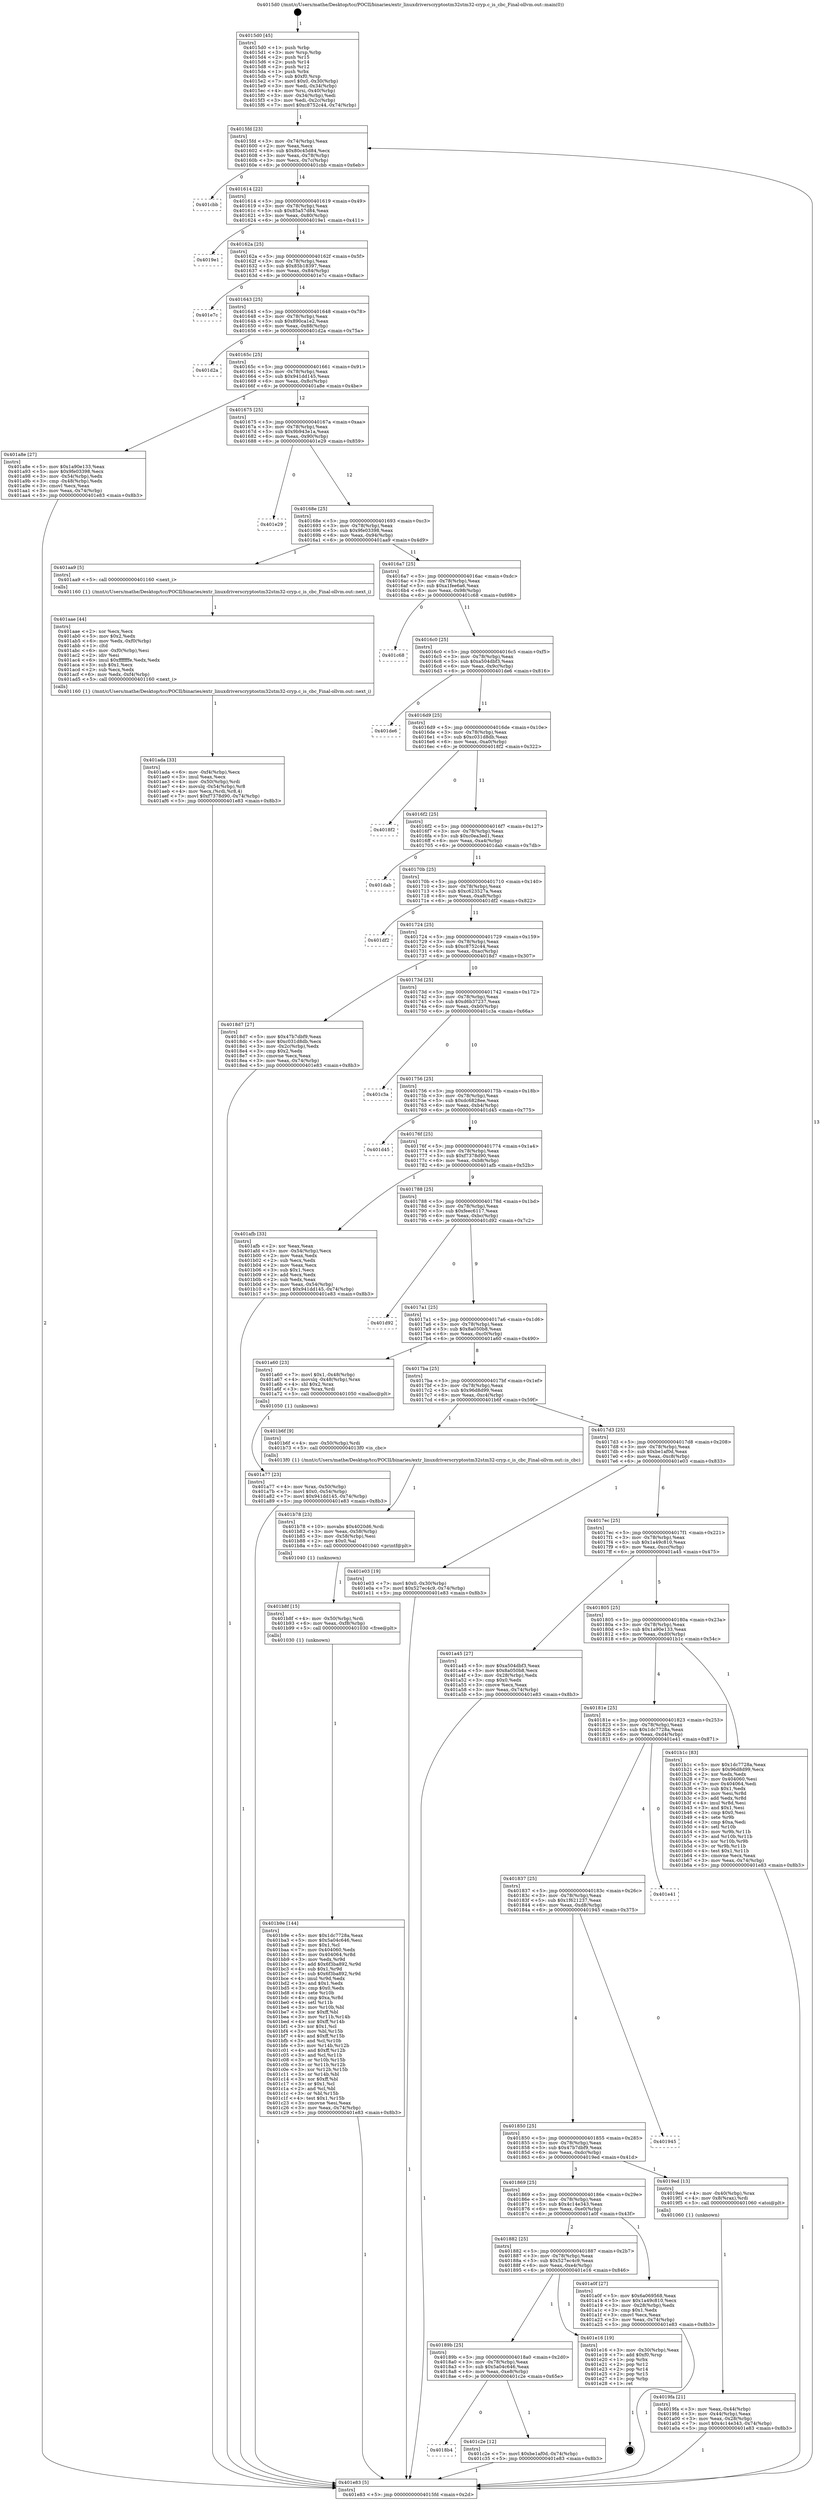 digraph "0x4015d0" {
  label = "0x4015d0 (/mnt/c/Users/mathe/Desktop/tcc/POCII/binaries/extr_linuxdriverscryptostm32stm32-cryp.c_is_cbc_Final-ollvm.out::main(0))"
  labelloc = "t"
  node[shape=record]

  Entry [label="",width=0.3,height=0.3,shape=circle,fillcolor=black,style=filled]
  "0x4015fd" [label="{
     0x4015fd [23]\l
     | [instrs]\l
     &nbsp;&nbsp;0x4015fd \<+3\>: mov -0x74(%rbp),%eax\l
     &nbsp;&nbsp;0x401600 \<+2\>: mov %eax,%ecx\l
     &nbsp;&nbsp;0x401602 \<+6\>: sub $0x80c45d84,%ecx\l
     &nbsp;&nbsp;0x401608 \<+3\>: mov %eax,-0x78(%rbp)\l
     &nbsp;&nbsp;0x40160b \<+3\>: mov %ecx,-0x7c(%rbp)\l
     &nbsp;&nbsp;0x40160e \<+6\>: je 0000000000401cbb \<main+0x6eb\>\l
  }"]
  "0x401cbb" [label="{
     0x401cbb\l
  }", style=dashed]
  "0x401614" [label="{
     0x401614 [22]\l
     | [instrs]\l
     &nbsp;&nbsp;0x401614 \<+5\>: jmp 0000000000401619 \<main+0x49\>\l
     &nbsp;&nbsp;0x401619 \<+3\>: mov -0x78(%rbp),%eax\l
     &nbsp;&nbsp;0x40161c \<+5\>: sub $0x85a57d84,%eax\l
     &nbsp;&nbsp;0x401621 \<+3\>: mov %eax,-0x80(%rbp)\l
     &nbsp;&nbsp;0x401624 \<+6\>: je 00000000004019e1 \<main+0x411\>\l
  }"]
  Exit [label="",width=0.3,height=0.3,shape=circle,fillcolor=black,style=filled,peripheries=2]
  "0x4019e1" [label="{
     0x4019e1\l
  }", style=dashed]
  "0x40162a" [label="{
     0x40162a [25]\l
     | [instrs]\l
     &nbsp;&nbsp;0x40162a \<+5\>: jmp 000000000040162f \<main+0x5f\>\l
     &nbsp;&nbsp;0x40162f \<+3\>: mov -0x78(%rbp),%eax\l
     &nbsp;&nbsp;0x401632 \<+5\>: sub $0x85b18397,%eax\l
     &nbsp;&nbsp;0x401637 \<+6\>: mov %eax,-0x84(%rbp)\l
     &nbsp;&nbsp;0x40163d \<+6\>: je 0000000000401e7c \<main+0x8ac\>\l
  }"]
  "0x4018b4" [label="{
     0x4018b4\l
  }", style=dashed]
  "0x401e7c" [label="{
     0x401e7c\l
  }", style=dashed]
  "0x401643" [label="{
     0x401643 [25]\l
     | [instrs]\l
     &nbsp;&nbsp;0x401643 \<+5\>: jmp 0000000000401648 \<main+0x78\>\l
     &nbsp;&nbsp;0x401648 \<+3\>: mov -0x78(%rbp),%eax\l
     &nbsp;&nbsp;0x40164b \<+5\>: sub $0x890ca1e2,%eax\l
     &nbsp;&nbsp;0x401650 \<+6\>: mov %eax,-0x88(%rbp)\l
     &nbsp;&nbsp;0x401656 \<+6\>: je 0000000000401d2a \<main+0x75a\>\l
  }"]
  "0x401c2e" [label="{
     0x401c2e [12]\l
     | [instrs]\l
     &nbsp;&nbsp;0x401c2e \<+7\>: movl $0xbe1af0d,-0x74(%rbp)\l
     &nbsp;&nbsp;0x401c35 \<+5\>: jmp 0000000000401e83 \<main+0x8b3\>\l
  }"]
  "0x401d2a" [label="{
     0x401d2a\l
  }", style=dashed]
  "0x40165c" [label="{
     0x40165c [25]\l
     | [instrs]\l
     &nbsp;&nbsp;0x40165c \<+5\>: jmp 0000000000401661 \<main+0x91\>\l
     &nbsp;&nbsp;0x401661 \<+3\>: mov -0x78(%rbp),%eax\l
     &nbsp;&nbsp;0x401664 \<+5\>: sub $0x941dd145,%eax\l
     &nbsp;&nbsp;0x401669 \<+6\>: mov %eax,-0x8c(%rbp)\l
     &nbsp;&nbsp;0x40166f \<+6\>: je 0000000000401a8e \<main+0x4be\>\l
  }"]
  "0x40189b" [label="{
     0x40189b [25]\l
     | [instrs]\l
     &nbsp;&nbsp;0x40189b \<+5\>: jmp 00000000004018a0 \<main+0x2d0\>\l
     &nbsp;&nbsp;0x4018a0 \<+3\>: mov -0x78(%rbp),%eax\l
     &nbsp;&nbsp;0x4018a3 \<+5\>: sub $0x5a04c646,%eax\l
     &nbsp;&nbsp;0x4018a8 \<+6\>: mov %eax,-0xe8(%rbp)\l
     &nbsp;&nbsp;0x4018ae \<+6\>: je 0000000000401c2e \<main+0x65e\>\l
  }"]
  "0x401a8e" [label="{
     0x401a8e [27]\l
     | [instrs]\l
     &nbsp;&nbsp;0x401a8e \<+5\>: mov $0x1a90e133,%eax\l
     &nbsp;&nbsp;0x401a93 \<+5\>: mov $0x9fe03398,%ecx\l
     &nbsp;&nbsp;0x401a98 \<+3\>: mov -0x54(%rbp),%edx\l
     &nbsp;&nbsp;0x401a9b \<+3\>: cmp -0x48(%rbp),%edx\l
     &nbsp;&nbsp;0x401a9e \<+3\>: cmovl %ecx,%eax\l
     &nbsp;&nbsp;0x401aa1 \<+3\>: mov %eax,-0x74(%rbp)\l
     &nbsp;&nbsp;0x401aa4 \<+5\>: jmp 0000000000401e83 \<main+0x8b3\>\l
  }"]
  "0x401675" [label="{
     0x401675 [25]\l
     | [instrs]\l
     &nbsp;&nbsp;0x401675 \<+5\>: jmp 000000000040167a \<main+0xaa\>\l
     &nbsp;&nbsp;0x40167a \<+3\>: mov -0x78(%rbp),%eax\l
     &nbsp;&nbsp;0x40167d \<+5\>: sub $0x9b943e1a,%eax\l
     &nbsp;&nbsp;0x401682 \<+6\>: mov %eax,-0x90(%rbp)\l
     &nbsp;&nbsp;0x401688 \<+6\>: je 0000000000401e29 \<main+0x859\>\l
  }"]
  "0x401e16" [label="{
     0x401e16 [19]\l
     | [instrs]\l
     &nbsp;&nbsp;0x401e16 \<+3\>: mov -0x30(%rbp),%eax\l
     &nbsp;&nbsp;0x401e19 \<+7\>: add $0xf0,%rsp\l
     &nbsp;&nbsp;0x401e20 \<+1\>: pop %rbx\l
     &nbsp;&nbsp;0x401e21 \<+2\>: pop %r12\l
     &nbsp;&nbsp;0x401e23 \<+2\>: pop %r14\l
     &nbsp;&nbsp;0x401e25 \<+2\>: pop %r15\l
     &nbsp;&nbsp;0x401e27 \<+1\>: pop %rbp\l
     &nbsp;&nbsp;0x401e28 \<+1\>: ret\l
  }"]
  "0x401e29" [label="{
     0x401e29\l
  }", style=dashed]
  "0x40168e" [label="{
     0x40168e [25]\l
     | [instrs]\l
     &nbsp;&nbsp;0x40168e \<+5\>: jmp 0000000000401693 \<main+0xc3\>\l
     &nbsp;&nbsp;0x401693 \<+3\>: mov -0x78(%rbp),%eax\l
     &nbsp;&nbsp;0x401696 \<+5\>: sub $0x9fe03398,%eax\l
     &nbsp;&nbsp;0x40169b \<+6\>: mov %eax,-0x94(%rbp)\l
     &nbsp;&nbsp;0x4016a1 \<+6\>: je 0000000000401aa9 \<main+0x4d9\>\l
  }"]
  "0x401b9e" [label="{
     0x401b9e [144]\l
     | [instrs]\l
     &nbsp;&nbsp;0x401b9e \<+5\>: mov $0x1dc7728a,%eax\l
     &nbsp;&nbsp;0x401ba3 \<+5\>: mov $0x5a04c646,%esi\l
     &nbsp;&nbsp;0x401ba8 \<+2\>: mov $0x1,%cl\l
     &nbsp;&nbsp;0x401baa \<+7\>: mov 0x404060,%edx\l
     &nbsp;&nbsp;0x401bb1 \<+8\>: mov 0x404064,%r8d\l
     &nbsp;&nbsp;0x401bb9 \<+3\>: mov %edx,%r9d\l
     &nbsp;&nbsp;0x401bbc \<+7\>: add $0x6f3ba892,%r9d\l
     &nbsp;&nbsp;0x401bc3 \<+4\>: sub $0x1,%r9d\l
     &nbsp;&nbsp;0x401bc7 \<+7\>: sub $0x6f3ba892,%r9d\l
     &nbsp;&nbsp;0x401bce \<+4\>: imul %r9d,%edx\l
     &nbsp;&nbsp;0x401bd2 \<+3\>: and $0x1,%edx\l
     &nbsp;&nbsp;0x401bd5 \<+3\>: cmp $0x0,%edx\l
     &nbsp;&nbsp;0x401bd8 \<+4\>: sete %r10b\l
     &nbsp;&nbsp;0x401bdc \<+4\>: cmp $0xa,%r8d\l
     &nbsp;&nbsp;0x401be0 \<+4\>: setl %r11b\l
     &nbsp;&nbsp;0x401be4 \<+3\>: mov %r10b,%bl\l
     &nbsp;&nbsp;0x401be7 \<+3\>: xor $0xff,%bl\l
     &nbsp;&nbsp;0x401bea \<+3\>: mov %r11b,%r14b\l
     &nbsp;&nbsp;0x401bed \<+4\>: xor $0xff,%r14b\l
     &nbsp;&nbsp;0x401bf1 \<+3\>: xor $0x1,%cl\l
     &nbsp;&nbsp;0x401bf4 \<+3\>: mov %bl,%r15b\l
     &nbsp;&nbsp;0x401bf7 \<+4\>: and $0xff,%r15b\l
     &nbsp;&nbsp;0x401bfb \<+3\>: and %cl,%r10b\l
     &nbsp;&nbsp;0x401bfe \<+3\>: mov %r14b,%r12b\l
     &nbsp;&nbsp;0x401c01 \<+4\>: and $0xff,%r12b\l
     &nbsp;&nbsp;0x401c05 \<+3\>: and %cl,%r11b\l
     &nbsp;&nbsp;0x401c08 \<+3\>: or %r10b,%r15b\l
     &nbsp;&nbsp;0x401c0b \<+3\>: or %r11b,%r12b\l
     &nbsp;&nbsp;0x401c0e \<+3\>: xor %r12b,%r15b\l
     &nbsp;&nbsp;0x401c11 \<+3\>: or %r14b,%bl\l
     &nbsp;&nbsp;0x401c14 \<+3\>: xor $0xff,%bl\l
     &nbsp;&nbsp;0x401c17 \<+3\>: or $0x1,%cl\l
     &nbsp;&nbsp;0x401c1a \<+2\>: and %cl,%bl\l
     &nbsp;&nbsp;0x401c1c \<+3\>: or %bl,%r15b\l
     &nbsp;&nbsp;0x401c1f \<+4\>: test $0x1,%r15b\l
     &nbsp;&nbsp;0x401c23 \<+3\>: cmovne %esi,%eax\l
     &nbsp;&nbsp;0x401c26 \<+3\>: mov %eax,-0x74(%rbp)\l
     &nbsp;&nbsp;0x401c29 \<+5\>: jmp 0000000000401e83 \<main+0x8b3\>\l
  }"]
  "0x401aa9" [label="{
     0x401aa9 [5]\l
     | [instrs]\l
     &nbsp;&nbsp;0x401aa9 \<+5\>: call 0000000000401160 \<next_i\>\l
     | [calls]\l
     &nbsp;&nbsp;0x401160 \{1\} (/mnt/c/Users/mathe/Desktop/tcc/POCII/binaries/extr_linuxdriverscryptostm32stm32-cryp.c_is_cbc_Final-ollvm.out::next_i)\l
  }"]
  "0x4016a7" [label="{
     0x4016a7 [25]\l
     | [instrs]\l
     &nbsp;&nbsp;0x4016a7 \<+5\>: jmp 00000000004016ac \<main+0xdc\>\l
     &nbsp;&nbsp;0x4016ac \<+3\>: mov -0x78(%rbp),%eax\l
     &nbsp;&nbsp;0x4016af \<+5\>: sub $0xa1fee6a6,%eax\l
     &nbsp;&nbsp;0x4016b4 \<+6\>: mov %eax,-0x98(%rbp)\l
     &nbsp;&nbsp;0x4016ba \<+6\>: je 0000000000401c68 \<main+0x698\>\l
  }"]
  "0x401b8f" [label="{
     0x401b8f [15]\l
     | [instrs]\l
     &nbsp;&nbsp;0x401b8f \<+4\>: mov -0x50(%rbp),%rdi\l
     &nbsp;&nbsp;0x401b93 \<+6\>: mov %eax,-0xf8(%rbp)\l
     &nbsp;&nbsp;0x401b99 \<+5\>: call 0000000000401030 \<free@plt\>\l
     | [calls]\l
     &nbsp;&nbsp;0x401030 \{1\} (unknown)\l
  }"]
  "0x401c68" [label="{
     0x401c68\l
  }", style=dashed]
  "0x4016c0" [label="{
     0x4016c0 [25]\l
     | [instrs]\l
     &nbsp;&nbsp;0x4016c0 \<+5\>: jmp 00000000004016c5 \<main+0xf5\>\l
     &nbsp;&nbsp;0x4016c5 \<+3\>: mov -0x78(%rbp),%eax\l
     &nbsp;&nbsp;0x4016c8 \<+5\>: sub $0xa504dbf3,%eax\l
     &nbsp;&nbsp;0x4016cd \<+6\>: mov %eax,-0x9c(%rbp)\l
     &nbsp;&nbsp;0x4016d3 \<+6\>: je 0000000000401de6 \<main+0x816\>\l
  }"]
  "0x401b78" [label="{
     0x401b78 [23]\l
     | [instrs]\l
     &nbsp;&nbsp;0x401b78 \<+10\>: movabs $0x4020d6,%rdi\l
     &nbsp;&nbsp;0x401b82 \<+3\>: mov %eax,-0x58(%rbp)\l
     &nbsp;&nbsp;0x401b85 \<+3\>: mov -0x58(%rbp),%esi\l
     &nbsp;&nbsp;0x401b88 \<+2\>: mov $0x0,%al\l
     &nbsp;&nbsp;0x401b8a \<+5\>: call 0000000000401040 \<printf@plt\>\l
     | [calls]\l
     &nbsp;&nbsp;0x401040 \{1\} (unknown)\l
  }"]
  "0x401de6" [label="{
     0x401de6\l
  }", style=dashed]
  "0x4016d9" [label="{
     0x4016d9 [25]\l
     | [instrs]\l
     &nbsp;&nbsp;0x4016d9 \<+5\>: jmp 00000000004016de \<main+0x10e\>\l
     &nbsp;&nbsp;0x4016de \<+3\>: mov -0x78(%rbp),%eax\l
     &nbsp;&nbsp;0x4016e1 \<+5\>: sub $0xc031d8db,%eax\l
     &nbsp;&nbsp;0x4016e6 \<+6\>: mov %eax,-0xa0(%rbp)\l
     &nbsp;&nbsp;0x4016ec \<+6\>: je 00000000004018f2 \<main+0x322\>\l
  }"]
  "0x401ada" [label="{
     0x401ada [33]\l
     | [instrs]\l
     &nbsp;&nbsp;0x401ada \<+6\>: mov -0xf4(%rbp),%ecx\l
     &nbsp;&nbsp;0x401ae0 \<+3\>: imul %eax,%ecx\l
     &nbsp;&nbsp;0x401ae3 \<+4\>: mov -0x50(%rbp),%rdi\l
     &nbsp;&nbsp;0x401ae7 \<+4\>: movslq -0x54(%rbp),%r8\l
     &nbsp;&nbsp;0x401aeb \<+4\>: mov %ecx,(%rdi,%r8,4)\l
     &nbsp;&nbsp;0x401aef \<+7\>: movl $0xf7378d90,-0x74(%rbp)\l
     &nbsp;&nbsp;0x401af6 \<+5\>: jmp 0000000000401e83 \<main+0x8b3\>\l
  }"]
  "0x4018f2" [label="{
     0x4018f2\l
  }", style=dashed]
  "0x4016f2" [label="{
     0x4016f2 [25]\l
     | [instrs]\l
     &nbsp;&nbsp;0x4016f2 \<+5\>: jmp 00000000004016f7 \<main+0x127\>\l
     &nbsp;&nbsp;0x4016f7 \<+3\>: mov -0x78(%rbp),%eax\l
     &nbsp;&nbsp;0x4016fa \<+5\>: sub $0xc0ea3ed1,%eax\l
     &nbsp;&nbsp;0x4016ff \<+6\>: mov %eax,-0xa4(%rbp)\l
     &nbsp;&nbsp;0x401705 \<+6\>: je 0000000000401dab \<main+0x7db\>\l
  }"]
  "0x401aae" [label="{
     0x401aae [44]\l
     | [instrs]\l
     &nbsp;&nbsp;0x401aae \<+2\>: xor %ecx,%ecx\l
     &nbsp;&nbsp;0x401ab0 \<+5\>: mov $0x2,%edx\l
     &nbsp;&nbsp;0x401ab5 \<+6\>: mov %edx,-0xf0(%rbp)\l
     &nbsp;&nbsp;0x401abb \<+1\>: cltd\l
     &nbsp;&nbsp;0x401abc \<+6\>: mov -0xf0(%rbp),%esi\l
     &nbsp;&nbsp;0x401ac2 \<+2\>: idiv %esi\l
     &nbsp;&nbsp;0x401ac4 \<+6\>: imul $0xfffffffe,%edx,%edx\l
     &nbsp;&nbsp;0x401aca \<+3\>: sub $0x1,%ecx\l
     &nbsp;&nbsp;0x401acd \<+2\>: sub %ecx,%edx\l
     &nbsp;&nbsp;0x401acf \<+6\>: mov %edx,-0xf4(%rbp)\l
     &nbsp;&nbsp;0x401ad5 \<+5\>: call 0000000000401160 \<next_i\>\l
     | [calls]\l
     &nbsp;&nbsp;0x401160 \{1\} (/mnt/c/Users/mathe/Desktop/tcc/POCII/binaries/extr_linuxdriverscryptostm32stm32-cryp.c_is_cbc_Final-ollvm.out::next_i)\l
  }"]
  "0x401dab" [label="{
     0x401dab\l
  }", style=dashed]
  "0x40170b" [label="{
     0x40170b [25]\l
     | [instrs]\l
     &nbsp;&nbsp;0x40170b \<+5\>: jmp 0000000000401710 \<main+0x140\>\l
     &nbsp;&nbsp;0x401710 \<+3\>: mov -0x78(%rbp),%eax\l
     &nbsp;&nbsp;0x401713 \<+5\>: sub $0xc623527a,%eax\l
     &nbsp;&nbsp;0x401718 \<+6\>: mov %eax,-0xa8(%rbp)\l
     &nbsp;&nbsp;0x40171e \<+6\>: je 0000000000401df2 \<main+0x822\>\l
  }"]
  "0x401a77" [label="{
     0x401a77 [23]\l
     | [instrs]\l
     &nbsp;&nbsp;0x401a77 \<+4\>: mov %rax,-0x50(%rbp)\l
     &nbsp;&nbsp;0x401a7b \<+7\>: movl $0x0,-0x54(%rbp)\l
     &nbsp;&nbsp;0x401a82 \<+7\>: movl $0x941dd145,-0x74(%rbp)\l
     &nbsp;&nbsp;0x401a89 \<+5\>: jmp 0000000000401e83 \<main+0x8b3\>\l
  }"]
  "0x401df2" [label="{
     0x401df2\l
  }", style=dashed]
  "0x401724" [label="{
     0x401724 [25]\l
     | [instrs]\l
     &nbsp;&nbsp;0x401724 \<+5\>: jmp 0000000000401729 \<main+0x159\>\l
     &nbsp;&nbsp;0x401729 \<+3\>: mov -0x78(%rbp),%eax\l
     &nbsp;&nbsp;0x40172c \<+5\>: sub $0xc8752c44,%eax\l
     &nbsp;&nbsp;0x401731 \<+6\>: mov %eax,-0xac(%rbp)\l
     &nbsp;&nbsp;0x401737 \<+6\>: je 00000000004018d7 \<main+0x307\>\l
  }"]
  "0x401882" [label="{
     0x401882 [25]\l
     | [instrs]\l
     &nbsp;&nbsp;0x401882 \<+5\>: jmp 0000000000401887 \<main+0x2b7\>\l
     &nbsp;&nbsp;0x401887 \<+3\>: mov -0x78(%rbp),%eax\l
     &nbsp;&nbsp;0x40188a \<+5\>: sub $0x527ec4c9,%eax\l
     &nbsp;&nbsp;0x40188f \<+6\>: mov %eax,-0xe4(%rbp)\l
     &nbsp;&nbsp;0x401895 \<+6\>: je 0000000000401e16 \<main+0x846\>\l
  }"]
  "0x4018d7" [label="{
     0x4018d7 [27]\l
     | [instrs]\l
     &nbsp;&nbsp;0x4018d7 \<+5\>: mov $0x47b7dbf9,%eax\l
     &nbsp;&nbsp;0x4018dc \<+5\>: mov $0xc031d8db,%ecx\l
     &nbsp;&nbsp;0x4018e1 \<+3\>: mov -0x2c(%rbp),%edx\l
     &nbsp;&nbsp;0x4018e4 \<+3\>: cmp $0x2,%edx\l
     &nbsp;&nbsp;0x4018e7 \<+3\>: cmovne %ecx,%eax\l
     &nbsp;&nbsp;0x4018ea \<+3\>: mov %eax,-0x74(%rbp)\l
     &nbsp;&nbsp;0x4018ed \<+5\>: jmp 0000000000401e83 \<main+0x8b3\>\l
  }"]
  "0x40173d" [label="{
     0x40173d [25]\l
     | [instrs]\l
     &nbsp;&nbsp;0x40173d \<+5\>: jmp 0000000000401742 \<main+0x172\>\l
     &nbsp;&nbsp;0x401742 \<+3\>: mov -0x78(%rbp),%eax\l
     &nbsp;&nbsp;0x401745 \<+5\>: sub $0xd6b37237,%eax\l
     &nbsp;&nbsp;0x40174a \<+6\>: mov %eax,-0xb0(%rbp)\l
     &nbsp;&nbsp;0x401750 \<+6\>: je 0000000000401c3a \<main+0x66a\>\l
  }"]
  "0x401e83" [label="{
     0x401e83 [5]\l
     | [instrs]\l
     &nbsp;&nbsp;0x401e83 \<+5\>: jmp 00000000004015fd \<main+0x2d\>\l
  }"]
  "0x4015d0" [label="{
     0x4015d0 [45]\l
     | [instrs]\l
     &nbsp;&nbsp;0x4015d0 \<+1\>: push %rbp\l
     &nbsp;&nbsp;0x4015d1 \<+3\>: mov %rsp,%rbp\l
     &nbsp;&nbsp;0x4015d4 \<+2\>: push %r15\l
     &nbsp;&nbsp;0x4015d6 \<+2\>: push %r14\l
     &nbsp;&nbsp;0x4015d8 \<+2\>: push %r12\l
     &nbsp;&nbsp;0x4015da \<+1\>: push %rbx\l
     &nbsp;&nbsp;0x4015db \<+7\>: sub $0xf0,%rsp\l
     &nbsp;&nbsp;0x4015e2 \<+7\>: movl $0x0,-0x30(%rbp)\l
     &nbsp;&nbsp;0x4015e9 \<+3\>: mov %edi,-0x34(%rbp)\l
     &nbsp;&nbsp;0x4015ec \<+4\>: mov %rsi,-0x40(%rbp)\l
     &nbsp;&nbsp;0x4015f0 \<+3\>: mov -0x34(%rbp),%edi\l
     &nbsp;&nbsp;0x4015f3 \<+3\>: mov %edi,-0x2c(%rbp)\l
     &nbsp;&nbsp;0x4015f6 \<+7\>: movl $0xc8752c44,-0x74(%rbp)\l
  }"]
  "0x401a0f" [label="{
     0x401a0f [27]\l
     | [instrs]\l
     &nbsp;&nbsp;0x401a0f \<+5\>: mov $0x6a069568,%eax\l
     &nbsp;&nbsp;0x401a14 \<+5\>: mov $0x1a49c810,%ecx\l
     &nbsp;&nbsp;0x401a19 \<+3\>: mov -0x28(%rbp),%edx\l
     &nbsp;&nbsp;0x401a1c \<+3\>: cmp $0x1,%edx\l
     &nbsp;&nbsp;0x401a1f \<+3\>: cmovl %ecx,%eax\l
     &nbsp;&nbsp;0x401a22 \<+3\>: mov %eax,-0x74(%rbp)\l
     &nbsp;&nbsp;0x401a25 \<+5\>: jmp 0000000000401e83 \<main+0x8b3\>\l
  }"]
  "0x401c3a" [label="{
     0x401c3a\l
  }", style=dashed]
  "0x401756" [label="{
     0x401756 [25]\l
     | [instrs]\l
     &nbsp;&nbsp;0x401756 \<+5\>: jmp 000000000040175b \<main+0x18b\>\l
     &nbsp;&nbsp;0x40175b \<+3\>: mov -0x78(%rbp),%eax\l
     &nbsp;&nbsp;0x40175e \<+5\>: sub $0xdc6828ee,%eax\l
     &nbsp;&nbsp;0x401763 \<+6\>: mov %eax,-0xb4(%rbp)\l
     &nbsp;&nbsp;0x401769 \<+6\>: je 0000000000401d45 \<main+0x775\>\l
  }"]
  "0x4019fa" [label="{
     0x4019fa [21]\l
     | [instrs]\l
     &nbsp;&nbsp;0x4019fa \<+3\>: mov %eax,-0x44(%rbp)\l
     &nbsp;&nbsp;0x4019fd \<+3\>: mov -0x44(%rbp),%eax\l
     &nbsp;&nbsp;0x401a00 \<+3\>: mov %eax,-0x28(%rbp)\l
     &nbsp;&nbsp;0x401a03 \<+7\>: movl $0x4c14e343,-0x74(%rbp)\l
     &nbsp;&nbsp;0x401a0a \<+5\>: jmp 0000000000401e83 \<main+0x8b3\>\l
  }"]
  "0x401d45" [label="{
     0x401d45\l
  }", style=dashed]
  "0x40176f" [label="{
     0x40176f [25]\l
     | [instrs]\l
     &nbsp;&nbsp;0x40176f \<+5\>: jmp 0000000000401774 \<main+0x1a4\>\l
     &nbsp;&nbsp;0x401774 \<+3\>: mov -0x78(%rbp),%eax\l
     &nbsp;&nbsp;0x401777 \<+5\>: sub $0xf7378d90,%eax\l
     &nbsp;&nbsp;0x40177c \<+6\>: mov %eax,-0xb8(%rbp)\l
     &nbsp;&nbsp;0x401782 \<+6\>: je 0000000000401afb \<main+0x52b\>\l
  }"]
  "0x401869" [label="{
     0x401869 [25]\l
     | [instrs]\l
     &nbsp;&nbsp;0x401869 \<+5\>: jmp 000000000040186e \<main+0x29e\>\l
     &nbsp;&nbsp;0x40186e \<+3\>: mov -0x78(%rbp),%eax\l
     &nbsp;&nbsp;0x401871 \<+5\>: sub $0x4c14e343,%eax\l
     &nbsp;&nbsp;0x401876 \<+6\>: mov %eax,-0xe0(%rbp)\l
     &nbsp;&nbsp;0x40187c \<+6\>: je 0000000000401a0f \<main+0x43f\>\l
  }"]
  "0x401afb" [label="{
     0x401afb [33]\l
     | [instrs]\l
     &nbsp;&nbsp;0x401afb \<+2\>: xor %eax,%eax\l
     &nbsp;&nbsp;0x401afd \<+3\>: mov -0x54(%rbp),%ecx\l
     &nbsp;&nbsp;0x401b00 \<+2\>: mov %eax,%edx\l
     &nbsp;&nbsp;0x401b02 \<+2\>: sub %ecx,%edx\l
     &nbsp;&nbsp;0x401b04 \<+2\>: mov %eax,%ecx\l
     &nbsp;&nbsp;0x401b06 \<+3\>: sub $0x1,%ecx\l
     &nbsp;&nbsp;0x401b09 \<+2\>: add %ecx,%edx\l
     &nbsp;&nbsp;0x401b0b \<+2\>: sub %edx,%eax\l
     &nbsp;&nbsp;0x401b0d \<+3\>: mov %eax,-0x54(%rbp)\l
     &nbsp;&nbsp;0x401b10 \<+7\>: movl $0x941dd145,-0x74(%rbp)\l
     &nbsp;&nbsp;0x401b17 \<+5\>: jmp 0000000000401e83 \<main+0x8b3\>\l
  }"]
  "0x401788" [label="{
     0x401788 [25]\l
     | [instrs]\l
     &nbsp;&nbsp;0x401788 \<+5\>: jmp 000000000040178d \<main+0x1bd\>\l
     &nbsp;&nbsp;0x40178d \<+3\>: mov -0x78(%rbp),%eax\l
     &nbsp;&nbsp;0x401790 \<+5\>: sub $0xfeec6117,%eax\l
     &nbsp;&nbsp;0x401795 \<+6\>: mov %eax,-0xbc(%rbp)\l
     &nbsp;&nbsp;0x40179b \<+6\>: je 0000000000401d92 \<main+0x7c2\>\l
  }"]
  "0x4019ed" [label="{
     0x4019ed [13]\l
     | [instrs]\l
     &nbsp;&nbsp;0x4019ed \<+4\>: mov -0x40(%rbp),%rax\l
     &nbsp;&nbsp;0x4019f1 \<+4\>: mov 0x8(%rax),%rdi\l
     &nbsp;&nbsp;0x4019f5 \<+5\>: call 0000000000401060 \<atoi@plt\>\l
     | [calls]\l
     &nbsp;&nbsp;0x401060 \{1\} (unknown)\l
  }"]
  "0x401d92" [label="{
     0x401d92\l
  }", style=dashed]
  "0x4017a1" [label="{
     0x4017a1 [25]\l
     | [instrs]\l
     &nbsp;&nbsp;0x4017a1 \<+5\>: jmp 00000000004017a6 \<main+0x1d6\>\l
     &nbsp;&nbsp;0x4017a6 \<+3\>: mov -0x78(%rbp),%eax\l
     &nbsp;&nbsp;0x4017a9 \<+5\>: sub $0x8a050b8,%eax\l
     &nbsp;&nbsp;0x4017ae \<+6\>: mov %eax,-0xc0(%rbp)\l
     &nbsp;&nbsp;0x4017b4 \<+6\>: je 0000000000401a60 \<main+0x490\>\l
  }"]
  "0x401850" [label="{
     0x401850 [25]\l
     | [instrs]\l
     &nbsp;&nbsp;0x401850 \<+5\>: jmp 0000000000401855 \<main+0x285\>\l
     &nbsp;&nbsp;0x401855 \<+3\>: mov -0x78(%rbp),%eax\l
     &nbsp;&nbsp;0x401858 \<+5\>: sub $0x47b7dbf9,%eax\l
     &nbsp;&nbsp;0x40185d \<+6\>: mov %eax,-0xdc(%rbp)\l
     &nbsp;&nbsp;0x401863 \<+6\>: je 00000000004019ed \<main+0x41d\>\l
  }"]
  "0x401a60" [label="{
     0x401a60 [23]\l
     | [instrs]\l
     &nbsp;&nbsp;0x401a60 \<+7\>: movl $0x1,-0x48(%rbp)\l
     &nbsp;&nbsp;0x401a67 \<+4\>: movslq -0x48(%rbp),%rax\l
     &nbsp;&nbsp;0x401a6b \<+4\>: shl $0x2,%rax\l
     &nbsp;&nbsp;0x401a6f \<+3\>: mov %rax,%rdi\l
     &nbsp;&nbsp;0x401a72 \<+5\>: call 0000000000401050 \<malloc@plt\>\l
     | [calls]\l
     &nbsp;&nbsp;0x401050 \{1\} (unknown)\l
  }"]
  "0x4017ba" [label="{
     0x4017ba [25]\l
     | [instrs]\l
     &nbsp;&nbsp;0x4017ba \<+5\>: jmp 00000000004017bf \<main+0x1ef\>\l
     &nbsp;&nbsp;0x4017bf \<+3\>: mov -0x78(%rbp),%eax\l
     &nbsp;&nbsp;0x4017c2 \<+5\>: sub $0x96d8d99,%eax\l
     &nbsp;&nbsp;0x4017c7 \<+6\>: mov %eax,-0xc4(%rbp)\l
     &nbsp;&nbsp;0x4017cd \<+6\>: je 0000000000401b6f \<main+0x59f\>\l
  }"]
  "0x401945" [label="{
     0x401945\l
  }", style=dashed]
  "0x401b6f" [label="{
     0x401b6f [9]\l
     | [instrs]\l
     &nbsp;&nbsp;0x401b6f \<+4\>: mov -0x50(%rbp),%rdi\l
     &nbsp;&nbsp;0x401b73 \<+5\>: call 00000000004013f0 \<is_cbc\>\l
     | [calls]\l
     &nbsp;&nbsp;0x4013f0 \{1\} (/mnt/c/Users/mathe/Desktop/tcc/POCII/binaries/extr_linuxdriverscryptostm32stm32-cryp.c_is_cbc_Final-ollvm.out::is_cbc)\l
  }"]
  "0x4017d3" [label="{
     0x4017d3 [25]\l
     | [instrs]\l
     &nbsp;&nbsp;0x4017d3 \<+5\>: jmp 00000000004017d8 \<main+0x208\>\l
     &nbsp;&nbsp;0x4017d8 \<+3\>: mov -0x78(%rbp),%eax\l
     &nbsp;&nbsp;0x4017db \<+5\>: sub $0xbe1af0d,%eax\l
     &nbsp;&nbsp;0x4017e0 \<+6\>: mov %eax,-0xc8(%rbp)\l
     &nbsp;&nbsp;0x4017e6 \<+6\>: je 0000000000401e03 \<main+0x833\>\l
  }"]
  "0x401837" [label="{
     0x401837 [25]\l
     | [instrs]\l
     &nbsp;&nbsp;0x401837 \<+5\>: jmp 000000000040183c \<main+0x26c\>\l
     &nbsp;&nbsp;0x40183c \<+3\>: mov -0x78(%rbp),%eax\l
     &nbsp;&nbsp;0x40183f \<+5\>: sub $0x1f621237,%eax\l
     &nbsp;&nbsp;0x401844 \<+6\>: mov %eax,-0xd8(%rbp)\l
     &nbsp;&nbsp;0x40184a \<+6\>: je 0000000000401945 \<main+0x375\>\l
  }"]
  "0x401e03" [label="{
     0x401e03 [19]\l
     | [instrs]\l
     &nbsp;&nbsp;0x401e03 \<+7\>: movl $0x0,-0x30(%rbp)\l
     &nbsp;&nbsp;0x401e0a \<+7\>: movl $0x527ec4c9,-0x74(%rbp)\l
     &nbsp;&nbsp;0x401e11 \<+5\>: jmp 0000000000401e83 \<main+0x8b3\>\l
  }"]
  "0x4017ec" [label="{
     0x4017ec [25]\l
     | [instrs]\l
     &nbsp;&nbsp;0x4017ec \<+5\>: jmp 00000000004017f1 \<main+0x221\>\l
     &nbsp;&nbsp;0x4017f1 \<+3\>: mov -0x78(%rbp),%eax\l
     &nbsp;&nbsp;0x4017f4 \<+5\>: sub $0x1a49c810,%eax\l
     &nbsp;&nbsp;0x4017f9 \<+6\>: mov %eax,-0xcc(%rbp)\l
     &nbsp;&nbsp;0x4017ff \<+6\>: je 0000000000401a45 \<main+0x475\>\l
  }"]
  "0x401e41" [label="{
     0x401e41\l
  }", style=dashed]
  "0x401a45" [label="{
     0x401a45 [27]\l
     | [instrs]\l
     &nbsp;&nbsp;0x401a45 \<+5\>: mov $0xa504dbf3,%eax\l
     &nbsp;&nbsp;0x401a4a \<+5\>: mov $0x8a050b8,%ecx\l
     &nbsp;&nbsp;0x401a4f \<+3\>: mov -0x28(%rbp),%edx\l
     &nbsp;&nbsp;0x401a52 \<+3\>: cmp $0x0,%edx\l
     &nbsp;&nbsp;0x401a55 \<+3\>: cmove %ecx,%eax\l
     &nbsp;&nbsp;0x401a58 \<+3\>: mov %eax,-0x74(%rbp)\l
     &nbsp;&nbsp;0x401a5b \<+5\>: jmp 0000000000401e83 \<main+0x8b3\>\l
  }"]
  "0x401805" [label="{
     0x401805 [25]\l
     | [instrs]\l
     &nbsp;&nbsp;0x401805 \<+5\>: jmp 000000000040180a \<main+0x23a\>\l
     &nbsp;&nbsp;0x40180a \<+3\>: mov -0x78(%rbp),%eax\l
     &nbsp;&nbsp;0x40180d \<+5\>: sub $0x1a90e133,%eax\l
     &nbsp;&nbsp;0x401812 \<+6\>: mov %eax,-0xd0(%rbp)\l
     &nbsp;&nbsp;0x401818 \<+6\>: je 0000000000401b1c \<main+0x54c\>\l
  }"]
  "0x40181e" [label="{
     0x40181e [25]\l
     | [instrs]\l
     &nbsp;&nbsp;0x40181e \<+5\>: jmp 0000000000401823 \<main+0x253\>\l
     &nbsp;&nbsp;0x401823 \<+3\>: mov -0x78(%rbp),%eax\l
     &nbsp;&nbsp;0x401826 \<+5\>: sub $0x1dc7728a,%eax\l
     &nbsp;&nbsp;0x40182b \<+6\>: mov %eax,-0xd4(%rbp)\l
     &nbsp;&nbsp;0x401831 \<+6\>: je 0000000000401e41 \<main+0x871\>\l
  }"]
  "0x401b1c" [label="{
     0x401b1c [83]\l
     | [instrs]\l
     &nbsp;&nbsp;0x401b1c \<+5\>: mov $0x1dc7728a,%eax\l
     &nbsp;&nbsp;0x401b21 \<+5\>: mov $0x96d8d99,%ecx\l
     &nbsp;&nbsp;0x401b26 \<+2\>: xor %edx,%edx\l
     &nbsp;&nbsp;0x401b28 \<+7\>: mov 0x404060,%esi\l
     &nbsp;&nbsp;0x401b2f \<+7\>: mov 0x404064,%edi\l
     &nbsp;&nbsp;0x401b36 \<+3\>: sub $0x1,%edx\l
     &nbsp;&nbsp;0x401b39 \<+3\>: mov %esi,%r8d\l
     &nbsp;&nbsp;0x401b3c \<+3\>: add %edx,%r8d\l
     &nbsp;&nbsp;0x401b3f \<+4\>: imul %r8d,%esi\l
     &nbsp;&nbsp;0x401b43 \<+3\>: and $0x1,%esi\l
     &nbsp;&nbsp;0x401b46 \<+3\>: cmp $0x0,%esi\l
     &nbsp;&nbsp;0x401b49 \<+4\>: sete %r9b\l
     &nbsp;&nbsp;0x401b4d \<+3\>: cmp $0xa,%edi\l
     &nbsp;&nbsp;0x401b50 \<+4\>: setl %r10b\l
     &nbsp;&nbsp;0x401b54 \<+3\>: mov %r9b,%r11b\l
     &nbsp;&nbsp;0x401b57 \<+3\>: and %r10b,%r11b\l
     &nbsp;&nbsp;0x401b5a \<+3\>: xor %r10b,%r9b\l
     &nbsp;&nbsp;0x401b5d \<+3\>: or %r9b,%r11b\l
     &nbsp;&nbsp;0x401b60 \<+4\>: test $0x1,%r11b\l
     &nbsp;&nbsp;0x401b64 \<+3\>: cmovne %ecx,%eax\l
     &nbsp;&nbsp;0x401b67 \<+3\>: mov %eax,-0x74(%rbp)\l
     &nbsp;&nbsp;0x401b6a \<+5\>: jmp 0000000000401e83 \<main+0x8b3\>\l
  }"]
  Entry -> "0x4015d0" [label=" 1"]
  "0x4015fd" -> "0x401cbb" [label=" 0"]
  "0x4015fd" -> "0x401614" [label=" 14"]
  "0x401e16" -> Exit [label=" 1"]
  "0x401614" -> "0x4019e1" [label=" 0"]
  "0x401614" -> "0x40162a" [label=" 14"]
  "0x401e03" -> "0x401e83" [label=" 1"]
  "0x40162a" -> "0x401e7c" [label=" 0"]
  "0x40162a" -> "0x401643" [label=" 14"]
  "0x401c2e" -> "0x401e83" [label=" 1"]
  "0x401643" -> "0x401d2a" [label=" 0"]
  "0x401643" -> "0x40165c" [label=" 14"]
  "0x40189b" -> "0x4018b4" [label=" 0"]
  "0x40165c" -> "0x401a8e" [label=" 2"]
  "0x40165c" -> "0x401675" [label=" 12"]
  "0x40189b" -> "0x401c2e" [label=" 1"]
  "0x401675" -> "0x401e29" [label=" 0"]
  "0x401675" -> "0x40168e" [label=" 12"]
  "0x401882" -> "0x40189b" [label=" 1"]
  "0x40168e" -> "0x401aa9" [label=" 1"]
  "0x40168e" -> "0x4016a7" [label=" 11"]
  "0x401882" -> "0x401e16" [label=" 1"]
  "0x4016a7" -> "0x401c68" [label=" 0"]
  "0x4016a7" -> "0x4016c0" [label=" 11"]
  "0x401b9e" -> "0x401e83" [label=" 1"]
  "0x4016c0" -> "0x401de6" [label=" 0"]
  "0x4016c0" -> "0x4016d9" [label=" 11"]
  "0x401b8f" -> "0x401b9e" [label=" 1"]
  "0x4016d9" -> "0x4018f2" [label=" 0"]
  "0x4016d9" -> "0x4016f2" [label=" 11"]
  "0x401b78" -> "0x401b8f" [label=" 1"]
  "0x4016f2" -> "0x401dab" [label=" 0"]
  "0x4016f2" -> "0x40170b" [label=" 11"]
  "0x401b6f" -> "0x401b78" [label=" 1"]
  "0x40170b" -> "0x401df2" [label=" 0"]
  "0x40170b" -> "0x401724" [label=" 11"]
  "0x401b1c" -> "0x401e83" [label=" 1"]
  "0x401724" -> "0x4018d7" [label=" 1"]
  "0x401724" -> "0x40173d" [label=" 10"]
  "0x4018d7" -> "0x401e83" [label=" 1"]
  "0x4015d0" -> "0x4015fd" [label=" 1"]
  "0x401e83" -> "0x4015fd" [label=" 13"]
  "0x401afb" -> "0x401e83" [label=" 1"]
  "0x40173d" -> "0x401c3a" [label=" 0"]
  "0x40173d" -> "0x401756" [label=" 10"]
  "0x401ada" -> "0x401e83" [label=" 1"]
  "0x401756" -> "0x401d45" [label=" 0"]
  "0x401756" -> "0x40176f" [label=" 10"]
  "0x401aa9" -> "0x401aae" [label=" 1"]
  "0x40176f" -> "0x401afb" [label=" 1"]
  "0x40176f" -> "0x401788" [label=" 9"]
  "0x401a8e" -> "0x401e83" [label=" 2"]
  "0x401788" -> "0x401d92" [label=" 0"]
  "0x401788" -> "0x4017a1" [label=" 9"]
  "0x401a77" -> "0x401e83" [label=" 1"]
  "0x4017a1" -> "0x401a60" [label=" 1"]
  "0x4017a1" -> "0x4017ba" [label=" 8"]
  "0x401a45" -> "0x401e83" [label=" 1"]
  "0x4017ba" -> "0x401b6f" [label=" 1"]
  "0x4017ba" -> "0x4017d3" [label=" 7"]
  "0x401a0f" -> "0x401e83" [label=" 1"]
  "0x4017d3" -> "0x401e03" [label=" 1"]
  "0x4017d3" -> "0x4017ec" [label=" 6"]
  "0x401869" -> "0x401a0f" [label=" 1"]
  "0x4017ec" -> "0x401a45" [label=" 1"]
  "0x4017ec" -> "0x401805" [label=" 5"]
  "0x401aae" -> "0x401ada" [label=" 1"]
  "0x401805" -> "0x401b1c" [label=" 1"]
  "0x401805" -> "0x40181e" [label=" 4"]
  "0x4019fa" -> "0x401e83" [label=" 1"]
  "0x40181e" -> "0x401e41" [label=" 0"]
  "0x40181e" -> "0x401837" [label=" 4"]
  "0x401869" -> "0x401882" [label=" 2"]
  "0x401837" -> "0x401945" [label=" 0"]
  "0x401837" -> "0x401850" [label=" 4"]
  "0x401a60" -> "0x401a77" [label=" 1"]
  "0x401850" -> "0x4019ed" [label=" 1"]
  "0x401850" -> "0x401869" [label=" 3"]
  "0x4019ed" -> "0x4019fa" [label=" 1"]
}
